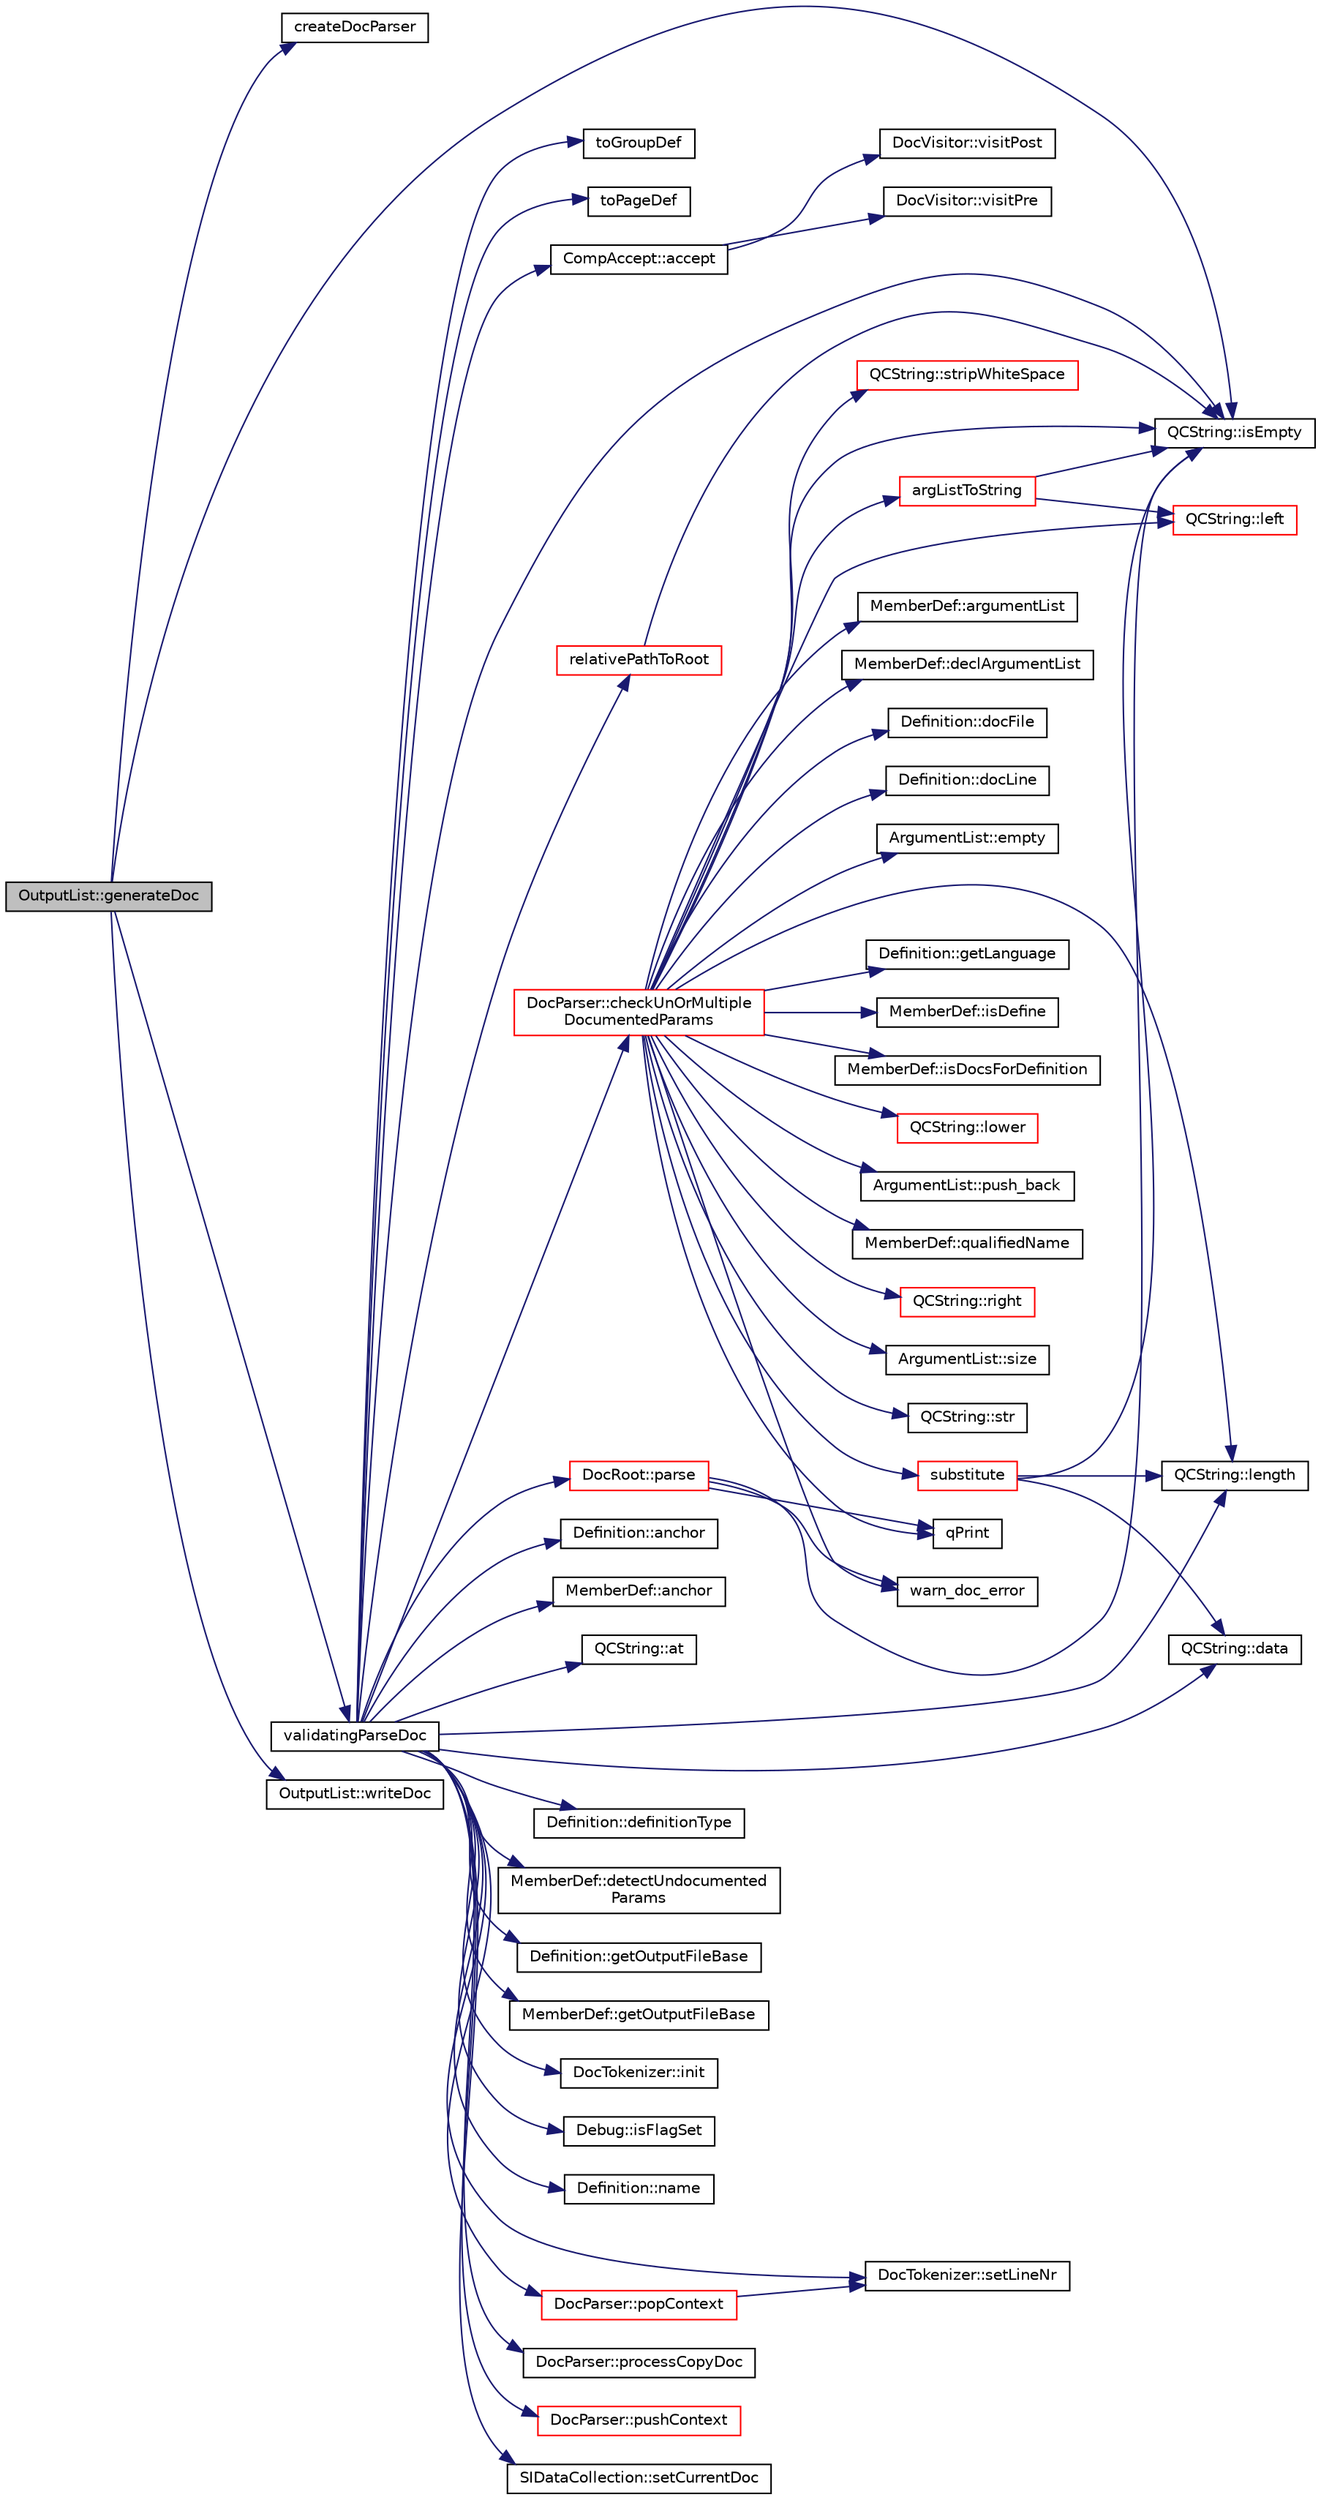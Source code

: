 digraph "OutputList::generateDoc"
{
 // LATEX_PDF_SIZE
  edge [fontname="Helvetica",fontsize="10",labelfontname="Helvetica",labelfontsize="10"];
  node [fontname="Helvetica",fontsize="10",shape=record];
  rankdir="LR";
  Node1 [label="OutputList::generateDoc",height=0.2,width=0.4,color="black", fillcolor="grey75", style="filled", fontcolor="black",tooltip=" "];
  Node1 -> Node2 [color="midnightblue",fontsize="10",style="solid"];
  Node2 [label="createDocParser",height=0.2,width=0.4,color="black", fillcolor="white", style="filled",URL="$docparser_8cpp.html#a00e008a1b49a5878df53ac31ac3e354d",tooltip=" "];
  Node1 -> Node3 [color="midnightblue",fontsize="10",style="solid"];
  Node3 [label="QCString::isEmpty",height=0.2,width=0.4,color="black", fillcolor="white", style="filled",URL="$classQCString.html#a621c4090d69ad7d05ef8e5234376c3d8",tooltip=" "];
  Node1 -> Node4 [color="midnightblue",fontsize="10",style="solid"];
  Node4 [label="validatingParseDoc",height=0.2,width=0.4,color="black", fillcolor="white", style="filled",URL="$docparser_8cpp.html#aadebaff733b962f5415b0c5d74afbd00",tooltip=" "];
  Node4 -> Node5 [color="midnightblue",fontsize="10",style="solid"];
  Node5 [label="CompAccept::accept",height=0.2,width=0.4,color="black", fillcolor="white", style="filled",URL="$classCompAccept.html#ac799791209a925933d3eb1e544a65acf",tooltip=" "];
  Node5 -> Node6 [color="midnightblue",fontsize="10",style="solid"];
  Node6 [label="DocVisitor::visitPost",height=0.2,width=0.4,color="black", fillcolor="white", style="filled",URL="$classDocVisitor.html#afc37187eb3ca61b7bb0b730636324966",tooltip=" "];
  Node5 -> Node7 [color="midnightblue",fontsize="10",style="solid"];
  Node7 [label="DocVisitor::visitPre",height=0.2,width=0.4,color="black", fillcolor="white", style="filled",URL="$classDocVisitor.html#ad19af23c9a793e7b224df2a9e63f8abb",tooltip=" "];
  Node4 -> Node8 [color="midnightblue",fontsize="10",style="solid"];
  Node8 [label="Definition::anchor",height=0.2,width=0.4,color="black", fillcolor="white", style="filled",URL="$classDefinition.html#a56e91f9b76f41208a22cfb2336871604",tooltip=" "];
  Node4 -> Node9 [color="midnightblue",fontsize="10",style="solid"];
  Node9 [label="MemberDef::anchor",height=0.2,width=0.4,color="black", fillcolor="white", style="filled",URL="$classMemberDef.html#a170c6221384447f7e2e9f5a529efef40",tooltip=" "];
  Node4 -> Node10 [color="midnightblue",fontsize="10",style="solid"];
  Node10 [label="QCString::at",height=0.2,width=0.4,color="black", fillcolor="white", style="filled",URL="$classQCString.html#a4c8be5d062cc14919b53ff0a3c8f9a4f",tooltip=" "];
  Node4 -> Node11 [color="midnightblue",fontsize="10",style="solid"];
  Node11 [label="DocParser::checkUnOrMultiple\lDocumentedParams",height=0.2,width=0.4,color="red", fillcolor="white", style="filled",URL="$classDocParser.html#a9ca6efdbb8e10b7908ad6906f26ff1bd",tooltip=" "];
  Node11 -> Node12 [color="midnightblue",fontsize="10",style="solid"];
  Node12 [label="argListToString",height=0.2,width=0.4,color="red", fillcolor="white", style="filled",URL="$util_8cpp.html#a9d5c2a3aefbda0b0e684f768a380d2db",tooltip=" "];
  Node12 -> Node3 [color="midnightblue",fontsize="10",style="solid"];
  Node12 -> Node22 [color="midnightblue",fontsize="10",style="solid"];
  Node22 [label="QCString::left",height=0.2,width=0.4,color="red", fillcolor="white", style="filled",URL="$classQCString.html#aecf8b66312c4e97333219cc344c11a4f",tooltip=" "];
  Node11 -> Node30 [color="midnightblue",fontsize="10",style="solid"];
  Node30 [label="MemberDef::argumentList",height=0.2,width=0.4,color="black", fillcolor="white", style="filled",URL="$classMemberDef.html#a515503656a6cffb2d27f60e93c3c780e",tooltip=" "];
  Node11 -> Node31 [color="midnightblue",fontsize="10",style="solid"];
  Node31 [label="MemberDef::declArgumentList",height=0.2,width=0.4,color="black", fillcolor="white", style="filled",URL="$classMemberDef.html#af0d0461390544ad385a962aefd88c313",tooltip=" "];
  Node11 -> Node32 [color="midnightblue",fontsize="10",style="solid"];
  Node32 [label="Definition::docFile",height=0.2,width=0.4,color="black", fillcolor="white", style="filled",URL="$classDefinition.html#a00915f52f3b708bec07aab2b44f03d34",tooltip=" "];
  Node11 -> Node33 [color="midnightblue",fontsize="10",style="solid"];
  Node33 [label="Definition::docLine",height=0.2,width=0.4,color="black", fillcolor="white", style="filled",URL="$classDefinition.html#a26a4a6e3578aa6c81b2d6d77a1ce694f",tooltip=" "];
  Node11 -> Node21 [color="midnightblue",fontsize="10",style="solid"];
  Node21 [label="ArgumentList::empty",height=0.2,width=0.4,color="black", fillcolor="white", style="filled",URL="$classArgumentList.html#aaa15ddcfdb06a535a3398f1dc73d336d",tooltip=" "];
  Node11 -> Node34 [color="midnightblue",fontsize="10",style="solid"];
  Node34 [label="Definition::getLanguage",height=0.2,width=0.4,color="black", fillcolor="white", style="filled",URL="$classDefinition.html#a0dda9f50f2f9754e6341a10373eafec7",tooltip=" "];
  Node11 -> Node35 [color="midnightblue",fontsize="10",style="solid"];
  Node35 [label="MemberDef::isDefine",height=0.2,width=0.4,color="black", fillcolor="white", style="filled",URL="$classMemberDef.html#a8c9a34fe614f8c55edc60deaf0143f47",tooltip=" "];
  Node11 -> Node36 [color="midnightblue",fontsize="10",style="solid"];
  Node36 [label="MemberDef::isDocsForDefinition",height=0.2,width=0.4,color="black", fillcolor="white", style="filled",URL="$classMemberDef.html#a842ff86c34c3ae387d995e2597be8118",tooltip=" "];
  Node11 -> Node3 [color="midnightblue",fontsize="10",style="solid"];
  Node11 -> Node22 [color="midnightblue",fontsize="10",style="solid"];
  Node11 -> Node18 [color="midnightblue",fontsize="10",style="solid"];
  Node18 [label="QCString::length",height=0.2,width=0.4,color="black", fillcolor="white", style="filled",URL="$classQCString.html#ac52596733e9110b778019946d73fb268",tooltip=" "];
  Node11 -> Node37 [color="midnightblue",fontsize="10",style="solid"];
  Node37 [label="QCString::lower",height=0.2,width=0.4,color="red", fillcolor="white", style="filled",URL="$classQCString.html#a33688239622e659cfb469fbd62c9cccb",tooltip=" "];
  Node11 -> Node39 [color="midnightblue",fontsize="10",style="solid"];
  Node39 [label="ArgumentList::push_back",height=0.2,width=0.4,color="black", fillcolor="white", style="filled",URL="$classArgumentList.html#aa80c14f74871d9274671a9e33ac3c870",tooltip=" "];
  Node11 -> Node40 [color="midnightblue",fontsize="10",style="solid"];
  Node40 [label="qPrint",height=0.2,width=0.4,color="black", fillcolor="white", style="filled",URL="$qcstring_8h.html#a9851ebb5ae2f65b4d2b1d08421edbfd2",tooltip=" "];
  Node11 -> Node41 [color="midnightblue",fontsize="10",style="solid"];
  Node41 [label="MemberDef::qualifiedName",height=0.2,width=0.4,color="black", fillcolor="white", style="filled",URL="$classMemberDef.html#adfd71ac301f7d1d7010992ecc990200a",tooltip=" "];
  Node11 -> Node42 [color="midnightblue",fontsize="10",style="solid"];
  Node42 [label="QCString::right",height=0.2,width=0.4,color="red", fillcolor="white", style="filled",URL="$classQCString.html#a8f4aa5417f6a834f28c7148a1fe262d5",tooltip=" "];
  Node11 -> Node43 [color="midnightblue",fontsize="10",style="solid"];
  Node43 [label="ArgumentList::size",height=0.2,width=0.4,color="black", fillcolor="white", style="filled",URL="$classArgumentList.html#a4d651caeb995400fad17d4ab4a020a3a",tooltip=" "];
  Node11 -> Node44 [color="midnightblue",fontsize="10",style="solid"];
  Node44 [label="QCString::str",height=0.2,width=0.4,color="black", fillcolor="white", style="filled",URL="$classQCString.html#a9824b07232eea418ab3b3e7dc3178eec",tooltip=" "];
  Node11 -> Node45 [color="midnightblue",fontsize="10",style="solid"];
  Node45 [label="QCString::stripWhiteSpace",height=0.2,width=0.4,color="red", fillcolor="white", style="filled",URL="$classQCString.html#a66269a694d9e6961bfd145bb4ca72f42",tooltip="returns a copy of this string with leading and trailing whitespace removed"];
  Node11 -> Node48 [color="midnightblue",fontsize="10",style="solid"];
  Node48 [label="substitute",height=0.2,width=0.4,color="red", fillcolor="white", style="filled",URL="$qcstring_8cpp.html#a99187f0723aa35b7f06be3a5506b1285",tooltip="substitute all occurrences of src in s by dst"];
  Node48 -> Node17 [color="midnightblue",fontsize="10",style="solid"];
  Node17 [label="QCString::data",height=0.2,width=0.4,color="black", fillcolor="white", style="filled",URL="$classQCString.html#ac3aa3ac1a1c36d3305eba22a2eb0d098",tooltip=" "];
  Node48 -> Node3 [color="midnightblue",fontsize="10",style="solid"];
  Node48 -> Node18 [color="midnightblue",fontsize="10",style="solid"];
  Node11 -> Node51 [color="midnightblue",fontsize="10",style="solid"];
  Node51 [label="warn_doc_error",height=0.2,width=0.4,color="black", fillcolor="white", style="filled",URL="$message_8cpp.html#a64240af0f75c8052d6bb3a4d1c684936",tooltip=" "];
  Node4 -> Node17 [color="midnightblue",fontsize="10",style="solid"];
  Node4 -> Node53 [color="midnightblue",fontsize="10",style="solid"];
  Node53 [label="Definition::definitionType",height=0.2,width=0.4,color="black", fillcolor="white", style="filled",URL="$classDefinition.html#a526c39074637d4b17a3f67df56d961ff",tooltip=" "];
  Node4 -> Node54 [color="midnightblue",fontsize="10",style="solid"];
  Node54 [label="MemberDef::detectUndocumented\lParams",height=0.2,width=0.4,color="black", fillcolor="white", style="filled",URL="$classMemberDef.html#ae191114ab6407a74711b5dad045a20c9",tooltip=" "];
  Node4 -> Node55 [color="midnightblue",fontsize="10",style="solid"];
  Node55 [label="Definition::getOutputFileBase",height=0.2,width=0.4,color="black", fillcolor="white", style="filled",URL="$classDefinition.html#acabecdc6bfda2015811eed5f3436322d",tooltip=" "];
  Node4 -> Node56 [color="midnightblue",fontsize="10",style="solid"];
  Node56 [label="MemberDef::getOutputFileBase",height=0.2,width=0.4,color="black", fillcolor="white", style="filled",URL="$classMemberDef.html#a1691f8cc2d90978d091a7d7aae11dd8d",tooltip=" "];
  Node4 -> Node57 [color="midnightblue",fontsize="10",style="solid"];
  Node57 [label="DocTokenizer::init",height=0.2,width=0.4,color="black", fillcolor="white", style="filled",URL="$classDocTokenizer.html#af12e04557e3425c3af6534c25b16e583",tooltip=" "];
  Node4 -> Node3 [color="midnightblue",fontsize="10",style="solid"];
  Node4 -> Node58 [color="midnightblue",fontsize="10",style="solid"];
  Node58 [label="Debug::isFlagSet",height=0.2,width=0.4,color="black", fillcolor="white", style="filled",URL="$classDebug.html#a92b0668ebfb43903d82ad112bf6c84e1",tooltip=" "];
  Node4 -> Node18 [color="midnightblue",fontsize="10",style="solid"];
  Node4 -> Node59 [color="midnightblue",fontsize="10",style="solid"];
  Node59 [label="Definition::name",height=0.2,width=0.4,color="black", fillcolor="white", style="filled",URL="$classDefinition.html#a9374fedd7f64fea7e0e164302d1a9e61",tooltip=" "];
  Node4 -> Node60 [color="midnightblue",fontsize="10",style="solid"];
  Node60 [label="DocRoot::parse",height=0.2,width=0.4,color="red", fillcolor="white", style="filled",URL="$classDocRoot.html#a860207dd6bee34648ddbfd55e3ddaff8",tooltip=" "];
  Node60 -> Node3 [color="midnightblue",fontsize="10",style="solid"];
  Node60 -> Node40 [color="midnightblue",fontsize="10",style="solid"];
  Node60 -> Node51 [color="midnightblue",fontsize="10",style="solid"];
  Node4 -> Node105 [color="midnightblue",fontsize="10",style="solid"];
  Node105 [label="DocParser::popContext",height=0.2,width=0.4,color="red", fillcolor="white", style="filled",URL="$classDocParser.html#aa05ab8dc59dfa50633146bdba08db5f0",tooltip=" "];
  Node105 -> Node109 [color="midnightblue",fontsize="10",style="solid"];
  Node109 [label="DocTokenizer::setLineNr",height=0.2,width=0.4,color="black", fillcolor="white", style="filled",URL="$classDocTokenizer.html#a2ffd450e14852a41762e405e33efed7d",tooltip=" "];
  Node4 -> Node110 [color="midnightblue",fontsize="10",style="solid"];
  Node110 [label="DocParser::processCopyDoc",height=0.2,width=0.4,color="black", fillcolor="white", style="filled",URL="$classDocParser.html#a0926310306bc7a703878d9dec9c73160",tooltip=" "];
  Node4 -> Node111 [color="midnightblue",fontsize="10",style="solid"];
  Node111 [label="DocParser::pushContext",height=0.2,width=0.4,color="red", fillcolor="white", style="filled",URL="$classDocParser.html#af278dab51b58124b32a625d709a29d97",tooltip=" "];
  Node4 -> Node113 [color="midnightblue",fontsize="10",style="solid"];
  Node113 [label="relativePathToRoot",height=0.2,width=0.4,color="red", fillcolor="white", style="filled",URL="$util_8cpp.html#a6cc78f4946029df8c7135fbf36e625e4",tooltip=" "];
  Node113 -> Node3 [color="midnightblue",fontsize="10",style="solid"];
  Node4 -> Node114 [color="midnightblue",fontsize="10",style="solid"];
  Node114 [label="SIDataCollection::setCurrentDoc",height=0.2,width=0.4,color="black", fillcolor="white", style="filled",URL="$classSIDataCollection.html#a25d837c3ddad78acf6da7fd7c84e6155",tooltip=" "];
  Node4 -> Node109 [color="midnightblue",fontsize="10",style="solid"];
  Node4 -> Node97 [color="midnightblue",fontsize="10",style="solid"];
  Node97 [label="toGroupDef",height=0.2,width=0.4,color="black", fillcolor="white", style="filled",URL="$groupdef_8cpp.html#a81b6ac5e79beed572376b9aebfa96da5",tooltip=" "];
  Node4 -> Node115 [color="midnightblue",fontsize="10",style="solid"];
  Node115 [label="toPageDef",height=0.2,width=0.4,color="black", fillcolor="white", style="filled",URL="$pagedef_8cpp.html#a7697e578ee832ee5d8e992bf6dc93617",tooltip=" "];
  Node1 -> Node116 [color="midnightblue",fontsize="10",style="solid"];
  Node116 [label="OutputList::writeDoc",height=0.2,width=0.4,color="black", fillcolor="white", style="filled",URL="$classOutputList.html#abee937cc2cd0386cf76c69a9b5d04de8",tooltip=" "];
}
